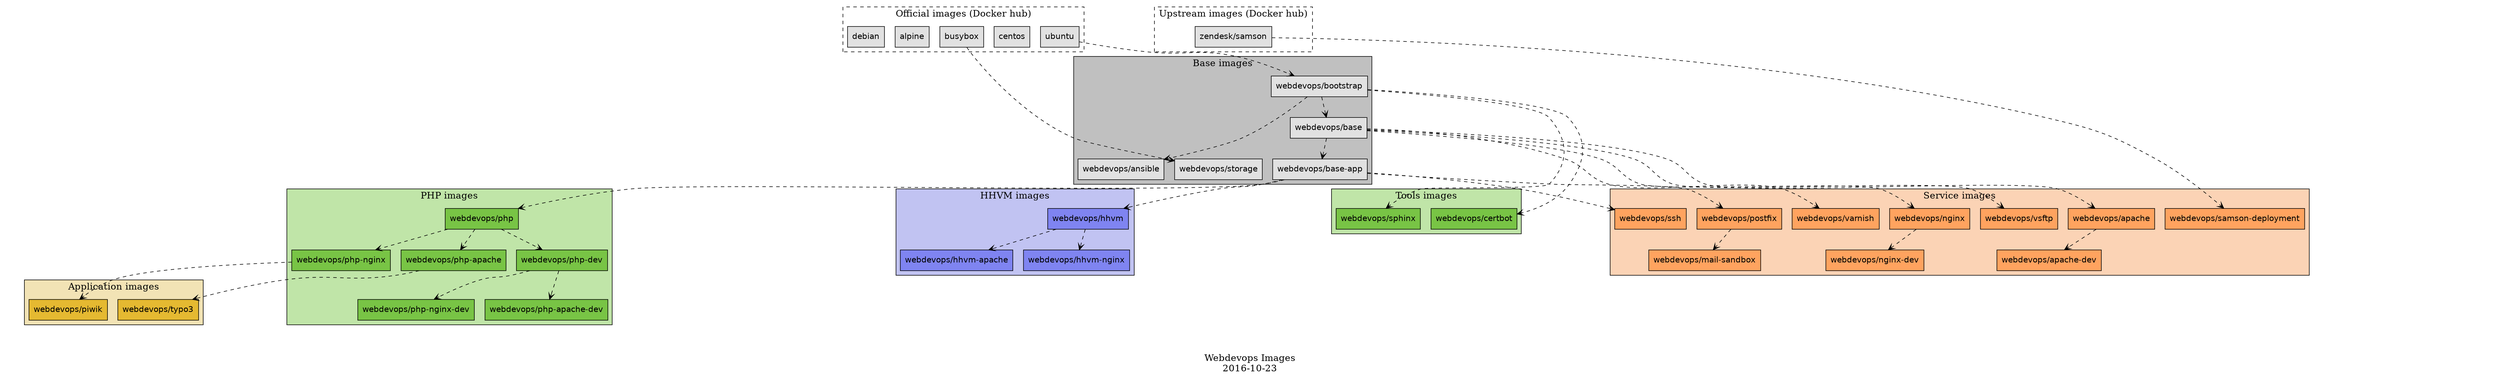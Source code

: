 digraph webdevops {
	graph [bgcolor=white fontcolor=black fontsize=16 rankdir=TP]
	node [color=white fillcolor="#E1E1E1" fontcolor=black fontname=Helvetica shape=box style=filled]
	edge [arrowhead=open color=black fontcolor=white fontname=Courier fontsize=12 style=dashed]
	label = "\n\nWebdevops Images
2016-10-23"
	newrank=true;
		subgraph cluster_php {
			graph [fillcolor="#c0e5a8" style=filled]
			node [color=black fillcolor="#78c445" fontcolor=black fontname=Helvetica shape=box style=filled]
			label = "PHP images"
					"webdevops/php-dev" -> "webdevops/php-nginx-dev"
					"webdevops/php" -> "webdevops/php-nginx"
					"webdevops/php-dev" -> "webdevops/php-apache-dev"
				"webdevops/php"
					"webdevops/php" -> "webdevops/php-apache"
					"webdevops/php" -> "webdevops/php-dev"
		}
		subgraph cluster_service {
			graph [fillcolor="#fbd3b5" style=filled]
			node [color=black fillcolor="#ffa35f" fontcolor=black fontname=Helvetica shape=box style=filled]
			label = "Service images"
				"webdevops/varnish"
					"webdevops/nginx" -> "webdevops/nginx-dev"
				"webdevops/ssh"
					"webdevops/postfix" -> "webdevops/mail-sandbox"
				"webdevops/vsftp"
				"webdevops/nginx"
				"webdevops/apache"
				"webdevops/samson-deployment"
					"webdevops/apache" -> "webdevops/apache-dev"
				"webdevops/postfix"
		}
		subgraph cluster_official {
			graph [fillcolor=gray style=dashed]
			node [color=black fillcolor="#e1e1e1" fontcolor=black fontname=Helvetica shape=box style=filled]
			label = "Official images (Docker hub)"
				busybox
				centos
				ubuntu
				debian
				alpine
		}
		subgraph cluster_application {
			graph [fillcolor="#f2e3b5" style=filled]
			node [color=black fillcolor="#e5b931" fontcolor=black fontname=Helvetica shape=box style=filled]
			label = "Application images"
				"webdevops/typo3"
				"webdevops/piwik"
		}
		subgraph cluster_base {
			graph [fillcolor=gray style=filled]
			node [color=black fillcolor="#e1e1e1" fontcolor=black fontname=Helvetica shape=box style=filled]
			label = "Base images"
					"webdevops/bootstrap" -> "webdevops/ansible"
					"webdevops/base" -> "webdevops/base-app"
				"webdevops/storage"
				"webdevops/bootstrap"
					"webdevops/bootstrap" -> "webdevops/base"
		}
		subgraph cluster_upstream {
			graph [fillcolor=gray style=dashed]
			node [color=black fillcolor="#e1e1e1" fontcolor=black fontname=Helvetica shape=box style=filled]
			label = "Upstream images (Docker hub)"
				"zendesk/samson"
		}
		subgraph cluster_hhvm {
			graph [fillcolor="#c1c3f2" style=filled]
			node [color=black fillcolor="#7f84f1" fontcolor=black fontname=Helvetica shape=box style=filled]
			label = "HHVM images"
					"webdevops/hhvm" -> "webdevops/hhvm-nginx"
					"webdevops/hhvm" -> "webdevops/hhvm-apache"
				"webdevops/hhvm"
		}
		subgraph cluster_tools {
			graph [fillcolor="#c0e5a8" style=filled]
			node [color=black fillcolor="#78c445" fontcolor=black fontname=Helvetica shape=box style=filled]
			label = "Tools images"
				"webdevops/sphinx"
				"webdevops/certbot"
		}
		subgraph "cluster_php-dev" {
			graph [fillcolor="#c0e5a8" style=filled]
			node [color=black fillcolor="#78c445" fontcolor=black fontname=Helvetica shape=box style=filled]
			label = "PHP development images"
		}
			"webdevops/base-app" -> "webdevops/php"
			"webdevops/php-apache" -> "webdevops/typo3"
			"webdevops/base-app" -> "webdevops/ssh"
			"webdevops/base-app" -> "webdevops/postfix"
			"webdevops/base" -> "webdevops/apache"
			busybox -> "webdevops/storage"
			"webdevops/base" -> "webdevops/nginx"
			"webdevops/base" -> "webdevops/vsftp"
			ubuntu -> "webdevops/bootstrap"
			"webdevops/bootstrap" -> "webdevops/sphinx"
			"webdevops/php-nginx" -> "webdevops/piwik"
			"webdevops/base" -> "webdevops/varnish"
			"zendesk/samson" -> "webdevops/samson-deployment"
			"webdevops/bootstrap" -> "webdevops/certbot"
			"webdevops/base-app" -> "webdevops/hhvm"
	{ "busybox" -> "webdevops/ansible" [style=invis] }
	{ "busybox" -> "webdevops/base-app" [style=invis] }
	{ "busybox" -> "webdevops/storage" [style=invis] }
	{ "busybox" -> "webdevops/bootstrap" [style=invis] }
	{ "busybox" -> "webdevops/base" [style=invis] }
	{ "centos" -> "webdevops/ansible" [style=invis] }
	{ "centos" -> "webdevops/base-app" [style=invis] }
	{ "centos" -> "webdevops/storage" [style=invis] }
	{ "centos" -> "webdevops/bootstrap" [style=invis] }
	{ "centos" -> "webdevops/base" [style=invis] }
	{ "zendesk/samson" -> "webdevops/ansible" [style=invis] }
	{ "zendesk/samson" -> "webdevops/base-app" [style=invis] }
	{ "zendesk/samson" -> "webdevops/storage" [style=invis] }
	{ "zendesk/samson" -> "webdevops/bootstrap" [style=invis] }
	{ "zendesk/samson" -> "webdevops/base" [style=invis] }
	{ "ubuntu" -> "webdevops/ansible" [style=invis] }
	{ "ubuntu" -> "webdevops/base-app" [style=invis] }
	{ "ubuntu" -> "webdevops/storage" [style=invis] }
	{ "ubuntu" -> "webdevops/bootstrap" [style=invis] }
	{ "ubuntu" -> "webdevops/base" [style=invis] }
	{ "debian" -> "webdevops/ansible" [style=invis] }
	{ "debian" -> "webdevops/base-app" [style=invis] }
	{ "debian" -> "webdevops/storage" [style=invis] }
	{ "debian" -> "webdevops/bootstrap" [style=invis] }
	{ "debian" -> "webdevops/base" [style=invis] }
	{ "alpine" -> "webdevops/ansible" [style=invis] }
	{ "alpine" -> "webdevops/base-app" [style=invis] }
	{ "alpine" -> "webdevops/storage" [style=invis] }
	{ "alpine" -> "webdevops/bootstrap" [style=invis] }
	{ "alpine" -> "webdevops/base" [style=invis] }
	{ "webdevops/ansible" -> "webdevops/typo3" [style=invis] }
	{ "webdevops/ansible" -> "webdevops/php-nginx-dev" [style=invis] }
	{ "webdevops/ansible" -> "webdevops/piwik" [style=invis] }
	{ "webdevops/ansible" -> "webdevops/php-nginx" [style=invis] }
	{ "webdevops/ansible" -> "webdevops/sphinx" [style=invis] }
	{ "webdevops/ansible" -> "webdevops/varnish" [style=invis] }
	{ "webdevops/ansible" -> "webdevops/nginx-dev" [style=invis] }
	{ "webdevops/ansible" -> "webdevops/ssh" [style=invis] }
	{ "webdevops/ansible" -> "webdevops/mail-sandbox" [style=invis] }
	{ "webdevops/ansible" -> "webdevops/vsftp" [style=invis] }
	{ "webdevops/ansible" -> "webdevops/nginx" [style=invis] }
	{ "webdevops/ansible" -> "webdevops/apache" [style=invis] }
	{ "webdevops/ansible" -> "webdevops/hhvm-nginx" [style=invis] }
	{ "webdevops/ansible" -> "webdevops/php-apache-dev" [style=invis] }
	{ "webdevops/ansible" -> "webdevops/php" [style=invis] }
	{ "webdevops/ansible" -> "webdevops/php-apache" [style=invis] }
	{ "webdevops/ansible" -> "webdevops/php-dev" [style=invis] }
	{ "webdevops/ansible" -> "webdevops/samson-deployment" [style=invis] }
	{ "webdevops/ansible" -> "webdevops/apache-dev" [style=invis] }
	{ "webdevops/ansible" -> "webdevops/hhvm-apache" [style=invis] }
	{ "webdevops/ansible" -> "webdevops/postfix" [style=invis] }
	{ "webdevops/ansible" -> "webdevops/hhvm" [style=invis] }
	{ "webdevops/ansible" -> "webdevops/certbot" [style=invis] }
	{ "webdevops/base-app" -> "webdevops/typo3" [style=invis] }
	{ "webdevops/base-app" -> "webdevops/php-nginx-dev" [style=invis] }
	{ "webdevops/base-app" -> "webdevops/piwik" [style=invis] }
	{ "webdevops/base-app" -> "webdevops/php-nginx" [style=invis] }
	{ "webdevops/base-app" -> "webdevops/sphinx" [style=invis] }
	{ "webdevops/base-app" -> "webdevops/varnish" [style=invis] }
	{ "webdevops/base-app" -> "webdevops/nginx-dev" [style=invis] }
	{ "webdevops/base-app" -> "webdevops/ssh" [style=invis] }
	{ "webdevops/base-app" -> "webdevops/mail-sandbox" [style=invis] }
	{ "webdevops/base-app" -> "webdevops/vsftp" [style=invis] }
	{ "webdevops/base-app" -> "webdevops/nginx" [style=invis] }
	{ "webdevops/base-app" -> "webdevops/apache" [style=invis] }
	{ "webdevops/base-app" -> "webdevops/hhvm-nginx" [style=invis] }
	{ "webdevops/base-app" -> "webdevops/php-apache-dev" [style=invis] }
	{ "webdevops/base-app" -> "webdevops/php" [style=invis] }
	{ "webdevops/base-app" -> "webdevops/php-apache" [style=invis] }
	{ "webdevops/base-app" -> "webdevops/php-dev" [style=invis] }
	{ "webdevops/base-app" -> "webdevops/samson-deployment" [style=invis] }
	{ "webdevops/base-app" -> "webdevops/apache-dev" [style=invis] }
	{ "webdevops/base-app" -> "webdevops/hhvm-apache" [style=invis] }
	{ "webdevops/base-app" -> "webdevops/postfix" [style=invis] }
	{ "webdevops/base-app" -> "webdevops/hhvm" [style=invis] }
	{ "webdevops/base-app" -> "webdevops/certbot" [style=invis] }
	{ "webdevops/storage" -> "webdevops/typo3" [style=invis] }
	{ "webdevops/storage" -> "webdevops/php-nginx-dev" [style=invis] }
	{ "webdevops/storage" -> "webdevops/piwik" [style=invis] }
	{ "webdevops/storage" -> "webdevops/php-nginx" [style=invis] }
	{ "webdevops/storage" -> "webdevops/sphinx" [style=invis] }
	{ "webdevops/storage" -> "webdevops/varnish" [style=invis] }
	{ "webdevops/storage" -> "webdevops/nginx-dev" [style=invis] }
	{ "webdevops/storage" -> "webdevops/ssh" [style=invis] }
	{ "webdevops/storage" -> "webdevops/mail-sandbox" [style=invis] }
	{ "webdevops/storage" -> "webdevops/vsftp" [style=invis] }
	{ "webdevops/storage" -> "webdevops/nginx" [style=invis] }
	{ "webdevops/storage" -> "webdevops/apache" [style=invis] }
	{ "webdevops/storage" -> "webdevops/hhvm-nginx" [style=invis] }
	{ "webdevops/storage" -> "webdevops/php-apache-dev" [style=invis] }
	{ "webdevops/storage" -> "webdevops/php" [style=invis] }
	{ "webdevops/storage" -> "webdevops/php-apache" [style=invis] }
	{ "webdevops/storage" -> "webdevops/php-dev" [style=invis] }
	{ "webdevops/storage" -> "webdevops/samson-deployment" [style=invis] }
	{ "webdevops/storage" -> "webdevops/apache-dev" [style=invis] }
	{ "webdevops/storage" -> "webdevops/hhvm-apache" [style=invis] }
	{ "webdevops/storage" -> "webdevops/postfix" [style=invis] }
	{ "webdevops/storage" -> "webdevops/hhvm" [style=invis] }
	{ "webdevops/storage" -> "webdevops/certbot" [style=invis] }
	{ "webdevops/bootstrap" -> "webdevops/typo3" [style=invis] }
	{ "webdevops/bootstrap" -> "webdevops/php-nginx-dev" [style=invis] }
	{ "webdevops/bootstrap" -> "webdevops/piwik" [style=invis] }
	{ "webdevops/bootstrap" -> "webdevops/php-nginx" [style=invis] }
	{ "webdevops/bootstrap" -> "webdevops/sphinx" [style=invis] }
	{ "webdevops/bootstrap" -> "webdevops/varnish" [style=invis] }
	{ "webdevops/bootstrap" -> "webdevops/nginx-dev" [style=invis] }
	{ "webdevops/bootstrap" -> "webdevops/ssh" [style=invis] }
	{ "webdevops/bootstrap" -> "webdevops/mail-sandbox" [style=invis] }
	{ "webdevops/bootstrap" -> "webdevops/vsftp" [style=invis] }
	{ "webdevops/bootstrap" -> "webdevops/nginx" [style=invis] }
	{ "webdevops/bootstrap" -> "webdevops/apache" [style=invis] }
	{ "webdevops/bootstrap" -> "webdevops/hhvm-nginx" [style=invis] }
	{ "webdevops/bootstrap" -> "webdevops/php-apache-dev" [style=invis] }
	{ "webdevops/bootstrap" -> "webdevops/php" [style=invis] }
	{ "webdevops/bootstrap" -> "webdevops/php-apache" [style=invis] }
	{ "webdevops/bootstrap" -> "webdevops/php-dev" [style=invis] }
	{ "webdevops/bootstrap" -> "webdevops/samson-deployment" [style=invis] }
	{ "webdevops/bootstrap" -> "webdevops/apache-dev" [style=invis] }
	{ "webdevops/bootstrap" -> "webdevops/hhvm-apache" [style=invis] }
	{ "webdevops/bootstrap" -> "webdevops/postfix" [style=invis] }
	{ "webdevops/bootstrap" -> "webdevops/hhvm" [style=invis] }
	{ "webdevops/bootstrap" -> "webdevops/certbot" [style=invis] }
	{ "webdevops/base" -> "webdevops/typo3" [style=invis] }
	{ "webdevops/base" -> "webdevops/php-nginx-dev" [style=invis] }
	{ "webdevops/base" -> "webdevops/piwik" [style=invis] }
	{ "webdevops/base" -> "webdevops/php-nginx" [style=invis] }
	{ "webdevops/base" -> "webdevops/sphinx" [style=invis] }
	{ "webdevops/base" -> "webdevops/varnish" [style=invis] }
	{ "webdevops/base" -> "webdevops/nginx-dev" [style=invis] }
	{ "webdevops/base" -> "webdevops/ssh" [style=invis] }
	{ "webdevops/base" -> "webdevops/mail-sandbox" [style=invis] }
	{ "webdevops/base" -> "webdevops/vsftp" [style=invis] }
	{ "webdevops/base" -> "webdevops/nginx" [style=invis] }
	{ "webdevops/base" -> "webdevops/apache" [style=invis] }
	{ "webdevops/base" -> "webdevops/hhvm-nginx" [style=invis] }
	{ "webdevops/base" -> "webdevops/php-apache-dev" [style=invis] }
	{ "webdevops/base" -> "webdevops/php" [style=invis] }
	{ "webdevops/base" -> "webdevops/php-apache" [style=invis] }
	{ "webdevops/base" -> "webdevops/php-dev" [style=invis] }
	{ "webdevops/base" -> "webdevops/samson-deployment" [style=invis] }
	{ "webdevops/base" -> "webdevops/apache-dev" [style=invis] }
	{ "webdevops/base" -> "webdevops/hhvm-apache" [style=invis] }
	{ "webdevops/base" -> "webdevops/postfix" [style=invis] }
	{ "webdevops/base" -> "webdevops/hhvm" [style=invis] }
	{ "webdevops/base" -> "webdevops/certbot" [style=invis] }
}